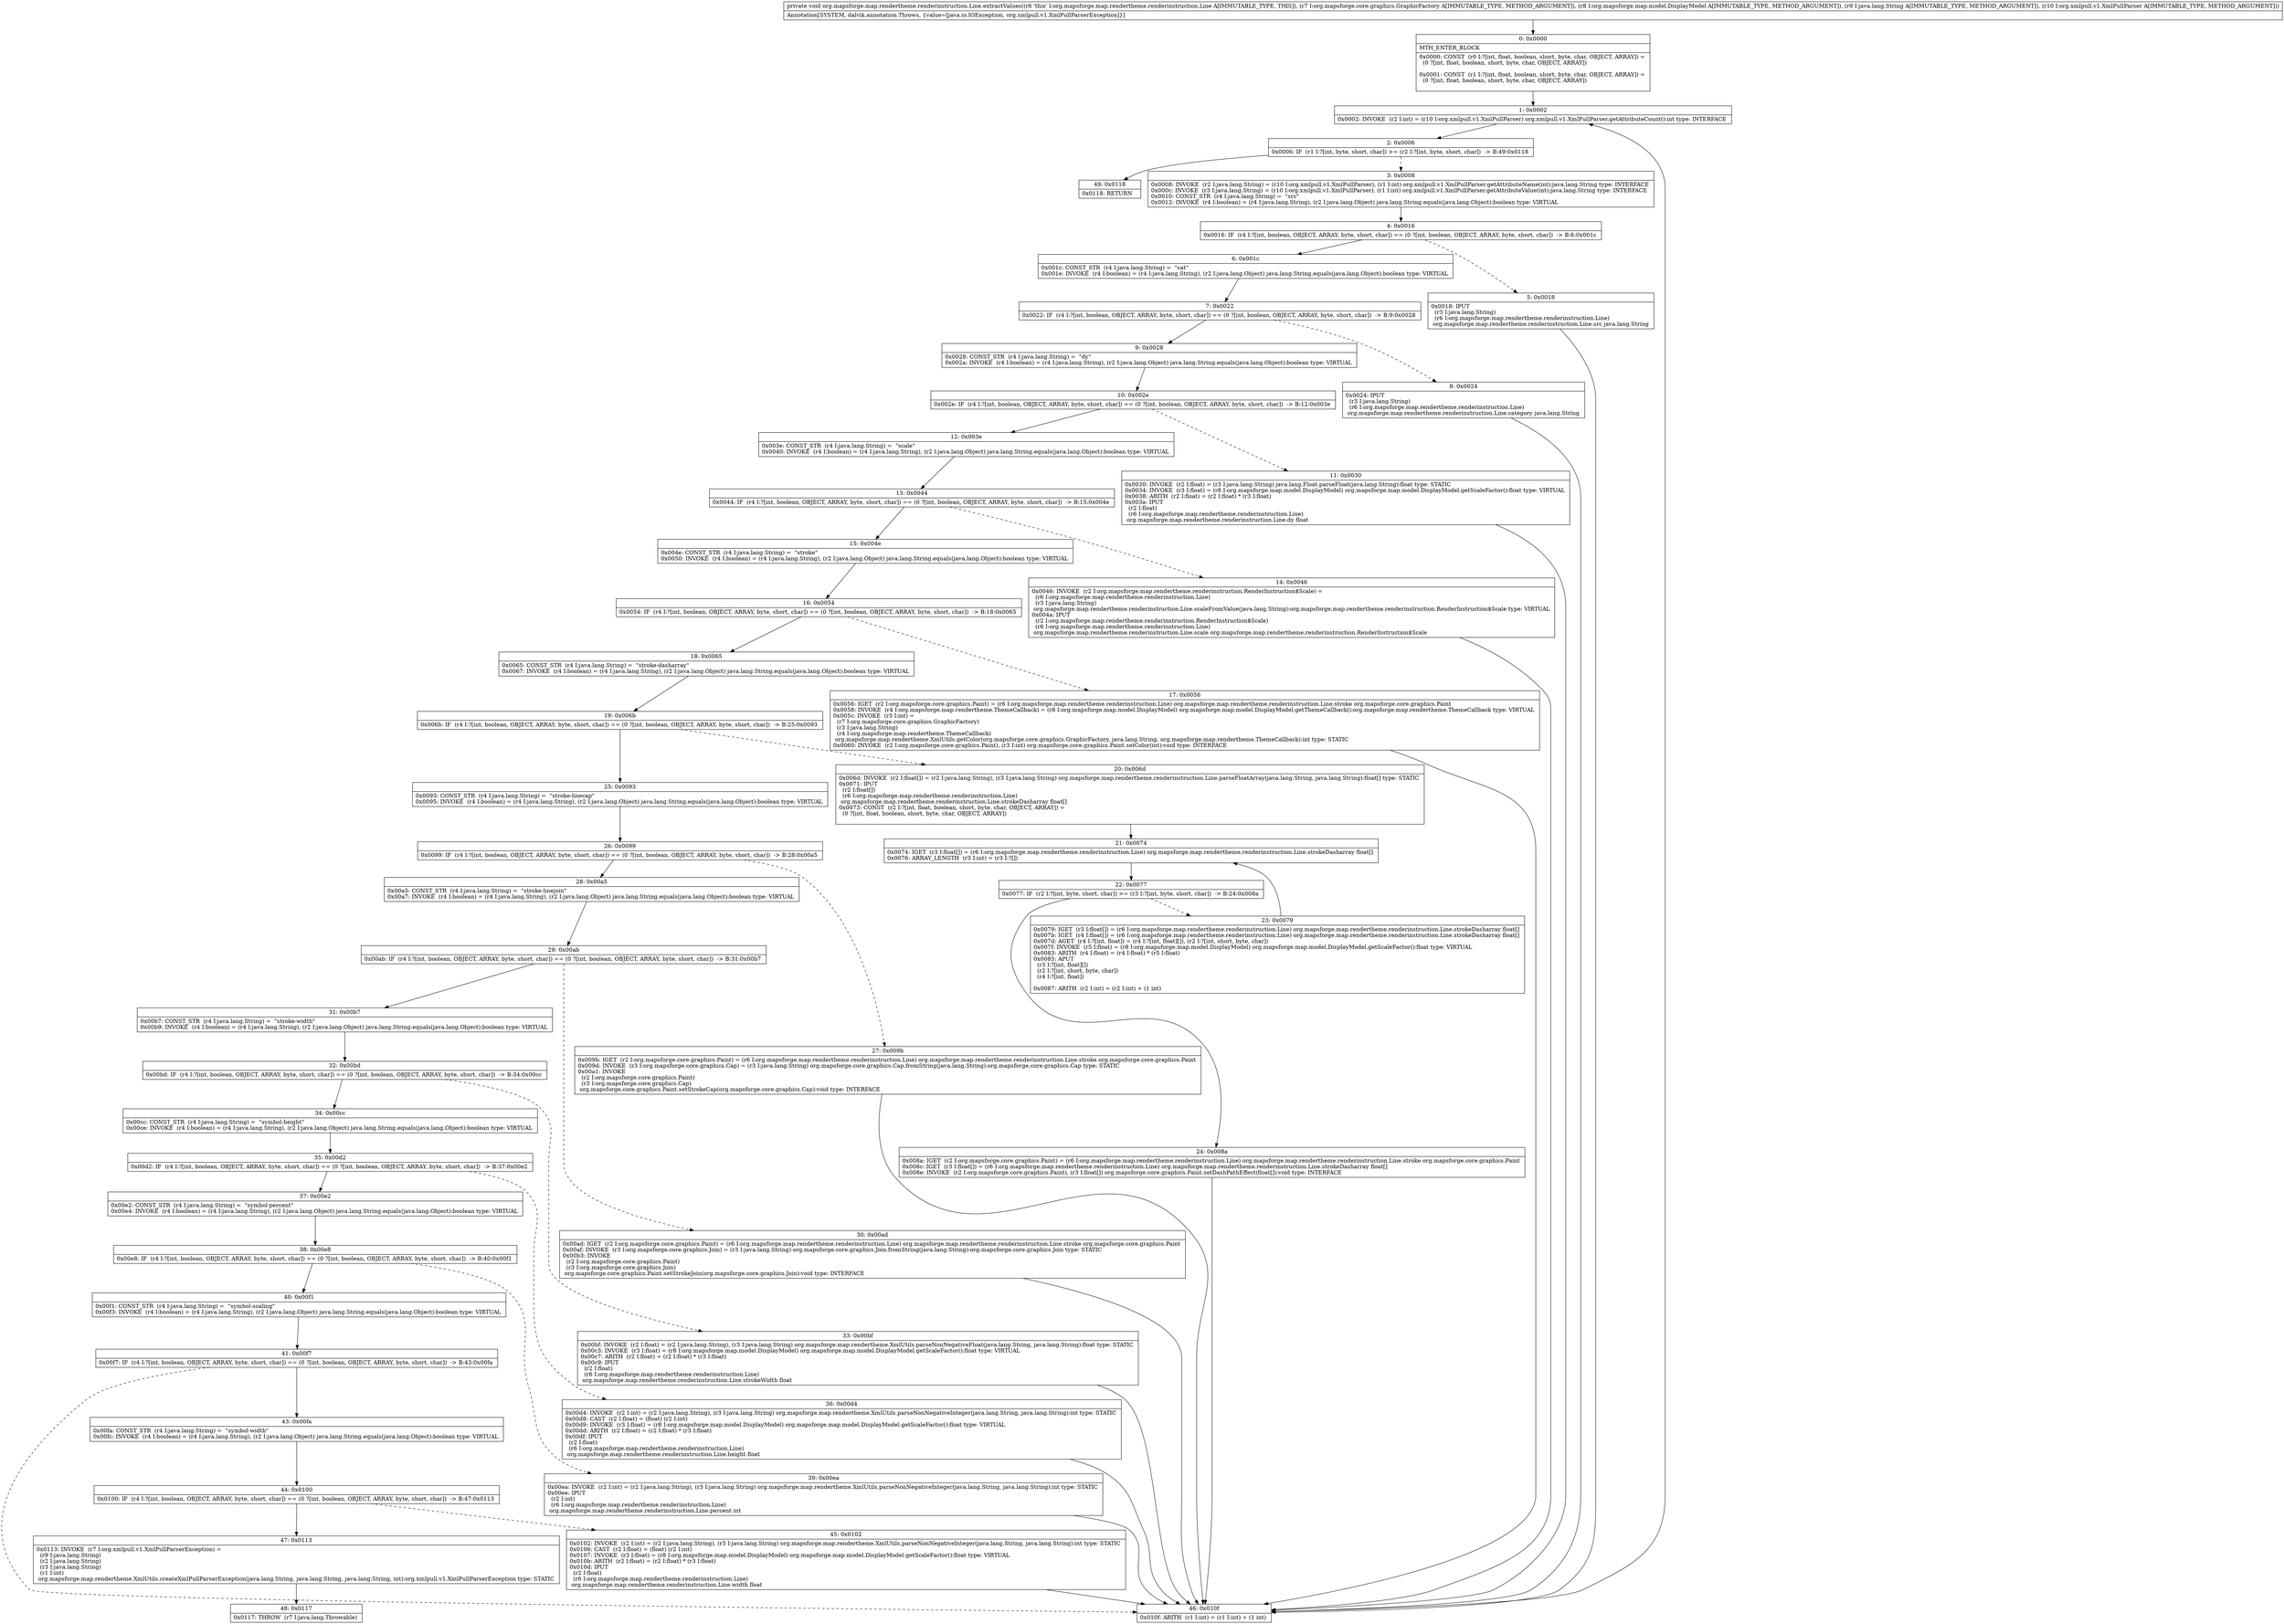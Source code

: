 digraph "CFG fororg.mapsforge.map.rendertheme.renderinstruction.Line.extractValues(Lorg\/mapsforge\/core\/graphics\/GraphicFactory;Lorg\/mapsforge\/map\/model\/DisplayModel;Ljava\/lang\/String;Lorg\/xmlpull\/v1\/XmlPullParser;)V" {
Node_0 [shape=record,label="{0\:\ 0x0000|MTH_ENTER_BLOCK\l|0x0000: CONST  (r0 I:?[int, float, boolean, short, byte, char, OBJECT, ARRAY]) = \l  (0 ?[int, float, boolean, short, byte, char, OBJECT, ARRAY])\l \l0x0001: CONST  (r1 I:?[int, float, boolean, short, byte, char, OBJECT, ARRAY]) = \l  (0 ?[int, float, boolean, short, byte, char, OBJECT, ARRAY])\l \l}"];
Node_1 [shape=record,label="{1\:\ 0x0002|0x0002: INVOKE  (r2 I:int) = (r10 I:org.xmlpull.v1.XmlPullParser) org.xmlpull.v1.XmlPullParser.getAttributeCount():int type: INTERFACE \l}"];
Node_2 [shape=record,label="{2\:\ 0x0006|0x0006: IF  (r1 I:?[int, byte, short, char]) \>= (r2 I:?[int, byte, short, char])  \-\> B:49:0x0118 \l}"];
Node_3 [shape=record,label="{3\:\ 0x0008|0x0008: INVOKE  (r2 I:java.lang.String) = (r10 I:org.xmlpull.v1.XmlPullParser), (r1 I:int) org.xmlpull.v1.XmlPullParser.getAttributeName(int):java.lang.String type: INTERFACE \l0x000c: INVOKE  (r3 I:java.lang.String) = (r10 I:org.xmlpull.v1.XmlPullParser), (r1 I:int) org.xmlpull.v1.XmlPullParser.getAttributeValue(int):java.lang.String type: INTERFACE \l0x0010: CONST_STR  (r4 I:java.lang.String) =  \"src\" \l0x0012: INVOKE  (r4 I:boolean) = (r4 I:java.lang.String), (r2 I:java.lang.Object) java.lang.String.equals(java.lang.Object):boolean type: VIRTUAL \l}"];
Node_4 [shape=record,label="{4\:\ 0x0016|0x0016: IF  (r4 I:?[int, boolean, OBJECT, ARRAY, byte, short, char]) == (0 ?[int, boolean, OBJECT, ARRAY, byte, short, char])  \-\> B:6:0x001c \l}"];
Node_5 [shape=record,label="{5\:\ 0x0018|0x0018: IPUT  \l  (r3 I:java.lang.String)\l  (r6 I:org.mapsforge.map.rendertheme.renderinstruction.Line)\l org.mapsforge.map.rendertheme.renderinstruction.Line.src java.lang.String \l}"];
Node_6 [shape=record,label="{6\:\ 0x001c|0x001c: CONST_STR  (r4 I:java.lang.String) =  \"cat\" \l0x001e: INVOKE  (r4 I:boolean) = (r4 I:java.lang.String), (r2 I:java.lang.Object) java.lang.String.equals(java.lang.Object):boolean type: VIRTUAL \l}"];
Node_7 [shape=record,label="{7\:\ 0x0022|0x0022: IF  (r4 I:?[int, boolean, OBJECT, ARRAY, byte, short, char]) == (0 ?[int, boolean, OBJECT, ARRAY, byte, short, char])  \-\> B:9:0x0028 \l}"];
Node_8 [shape=record,label="{8\:\ 0x0024|0x0024: IPUT  \l  (r3 I:java.lang.String)\l  (r6 I:org.mapsforge.map.rendertheme.renderinstruction.Line)\l org.mapsforge.map.rendertheme.renderinstruction.Line.category java.lang.String \l}"];
Node_9 [shape=record,label="{9\:\ 0x0028|0x0028: CONST_STR  (r4 I:java.lang.String) =  \"dy\" \l0x002a: INVOKE  (r4 I:boolean) = (r4 I:java.lang.String), (r2 I:java.lang.Object) java.lang.String.equals(java.lang.Object):boolean type: VIRTUAL \l}"];
Node_10 [shape=record,label="{10\:\ 0x002e|0x002e: IF  (r4 I:?[int, boolean, OBJECT, ARRAY, byte, short, char]) == (0 ?[int, boolean, OBJECT, ARRAY, byte, short, char])  \-\> B:12:0x003e \l}"];
Node_11 [shape=record,label="{11\:\ 0x0030|0x0030: INVOKE  (r2 I:float) = (r3 I:java.lang.String) java.lang.Float.parseFloat(java.lang.String):float type: STATIC \l0x0034: INVOKE  (r3 I:float) = (r8 I:org.mapsforge.map.model.DisplayModel) org.mapsforge.map.model.DisplayModel.getScaleFactor():float type: VIRTUAL \l0x0038: ARITH  (r2 I:float) = (r2 I:float) * (r3 I:float) \l0x003a: IPUT  \l  (r2 I:float)\l  (r6 I:org.mapsforge.map.rendertheme.renderinstruction.Line)\l org.mapsforge.map.rendertheme.renderinstruction.Line.dy float \l}"];
Node_12 [shape=record,label="{12\:\ 0x003e|0x003e: CONST_STR  (r4 I:java.lang.String) =  \"scale\" \l0x0040: INVOKE  (r4 I:boolean) = (r4 I:java.lang.String), (r2 I:java.lang.Object) java.lang.String.equals(java.lang.Object):boolean type: VIRTUAL \l}"];
Node_13 [shape=record,label="{13\:\ 0x0044|0x0044: IF  (r4 I:?[int, boolean, OBJECT, ARRAY, byte, short, char]) == (0 ?[int, boolean, OBJECT, ARRAY, byte, short, char])  \-\> B:15:0x004e \l}"];
Node_14 [shape=record,label="{14\:\ 0x0046|0x0046: INVOKE  (r2 I:org.mapsforge.map.rendertheme.renderinstruction.RenderInstruction$Scale) = \l  (r6 I:org.mapsforge.map.rendertheme.renderinstruction.Line)\l  (r3 I:java.lang.String)\l org.mapsforge.map.rendertheme.renderinstruction.Line.scaleFromValue(java.lang.String):org.mapsforge.map.rendertheme.renderinstruction.RenderInstruction$Scale type: VIRTUAL \l0x004a: IPUT  \l  (r2 I:org.mapsforge.map.rendertheme.renderinstruction.RenderInstruction$Scale)\l  (r6 I:org.mapsforge.map.rendertheme.renderinstruction.Line)\l org.mapsforge.map.rendertheme.renderinstruction.Line.scale org.mapsforge.map.rendertheme.renderinstruction.RenderInstruction$Scale \l}"];
Node_15 [shape=record,label="{15\:\ 0x004e|0x004e: CONST_STR  (r4 I:java.lang.String) =  \"stroke\" \l0x0050: INVOKE  (r4 I:boolean) = (r4 I:java.lang.String), (r2 I:java.lang.Object) java.lang.String.equals(java.lang.Object):boolean type: VIRTUAL \l}"];
Node_16 [shape=record,label="{16\:\ 0x0054|0x0054: IF  (r4 I:?[int, boolean, OBJECT, ARRAY, byte, short, char]) == (0 ?[int, boolean, OBJECT, ARRAY, byte, short, char])  \-\> B:18:0x0065 \l}"];
Node_17 [shape=record,label="{17\:\ 0x0056|0x0056: IGET  (r2 I:org.mapsforge.core.graphics.Paint) = (r6 I:org.mapsforge.map.rendertheme.renderinstruction.Line) org.mapsforge.map.rendertheme.renderinstruction.Line.stroke org.mapsforge.core.graphics.Paint \l0x0058: INVOKE  (r4 I:org.mapsforge.map.rendertheme.ThemeCallback) = (r8 I:org.mapsforge.map.model.DisplayModel) org.mapsforge.map.model.DisplayModel.getThemeCallback():org.mapsforge.map.rendertheme.ThemeCallback type: VIRTUAL \l0x005c: INVOKE  (r3 I:int) = \l  (r7 I:org.mapsforge.core.graphics.GraphicFactory)\l  (r3 I:java.lang.String)\l  (r4 I:org.mapsforge.map.rendertheme.ThemeCallback)\l org.mapsforge.map.rendertheme.XmlUtils.getColor(org.mapsforge.core.graphics.GraphicFactory, java.lang.String, org.mapsforge.map.rendertheme.ThemeCallback):int type: STATIC \l0x0060: INVOKE  (r2 I:org.mapsforge.core.graphics.Paint), (r3 I:int) org.mapsforge.core.graphics.Paint.setColor(int):void type: INTERFACE \l}"];
Node_18 [shape=record,label="{18\:\ 0x0065|0x0065: CONST_STR  (r4 I:java.lang.String) =  \"stroke\-dasharray\" \l0x0067: INVOKE  (r4 I:boolean) = (r4 I:java.lang.String), (r2 I:java.lang.Object) java.lang.String.equals(java.lang.Object):boolean type: VIRTUAL \l}"];
Node_19 [shape=record,label="{19\:\ 0x006b|0x006b: IF  (r4 I:?[int, boolean, OBJECT, ARRAY, byte, short, char]) == (0 ?[int, boolean, OBJECT, ARRAY, byte, short, char])  \-\> B:25:0x0093 \l}"];
Node_20 [shape=record,label="{20\:\ 0x006d|0x006d: INVOKE  (r2 I:float[]) = (r2 I:java.lang.String), (r3 I:java.lang.String) org.mapsforge.map.rendertheme.renderinstruction.Line.parseFloatArray(java.lang.String, java.lang.String):float[] type: STATIC \l0x0071: IPUT  \l  (r2 I:float[])\l  (r6 I:org.mapsforge.map.rendertheme.renderinstruction.Line)\l org.mapsforge.map.rendertheme.renderinstruction.Line.strokeDasharray float[] \l0x0073: CONST  (r2 I:?[int, float, boolean, short, byte, char, OBJECT, ARRAY]) = \l  (0 ?[int, float, boolean, short, byte, char, OBJECT, ARRAY])\l \l}"];
Node_21 [shape=record,label="{21\:\ 0x0074|0x0074: IGET  (r3 I:float[]) = (r6 I:org.mapsforge.map.rendertheme.renderinstruction.Line) org.mapsforge.map.rendertheme.renderinstruction.Line.strokeDasharray float[] \l0x0076: ARRAY_LENGTH  (r3 I:int) = (r3 I:?[]) \l}"];
Node_22 [shape=record,label="{22\:\ 0x0077|0x0077: IF  (r2 I:?[int, byte, short, char]) \>= (r3 I:?[int, byte, short, char])  \-\> B:24:0x008a \l}"];
Node_23 [shape=record,label="{23\:\ 0x0079|0x0079: IGET  (r3 I:float[]) = (r6 I:org.mapsforge.map.rendertheme.renderinstruction.Line) org.mapsforge.map.rendertheme.renderinstruction.Line.strokeDasharray float[] \l0x007b: IGET  (r4 I:float[]) = (r6 I:org.mapsforge.map.rendertheme.renderinstruction.Line) org.mapsforge.map.rendertheme.renderinstruction.Line.strokeDasharray float[] \l0x007d: AGET  (r4 I:?[int, float]) = (r4 I:?[int, float][]), (r2 I:?[int, short, byte, char]) \l0x007f: INVOKE  (r5 I:float) = (r8 I:org.mapsforge.map.model.DisplayModel) org.mapsforge.map.model.DisplayModel.getScaleFactor():float type: VIRTUAL \l0x0083: ARITH  (r4 I:float) = (r4 I:float) * (r5 I:float) \l0x0085: APUT  \l  (r3 I:?[int, float][])\l  (r2 I:?[int, short, byte, char])\l  (r4 I:?[int, float])\l \l0x0087: ARITH  (r2 I:int) = (r2 I:int) + (1 int) \l}"];
Node_24 [shape=record,label="{24\:\ 0x008a|0x008a: IGET  (r2 I:org.mapsforge.core.graphics.Paint) = (r6 I:org.mapsforge.map.rendertheme.renderinstruction.Line) org.mapsforge.map.rendertheme.renderinstruction.Line.stroke org.mapsforge.core.graphics.Paint \l0x008c: IGET  (r3 I:float[]) = (r6 I:org.mapsforge.map.rendertheme.renderinstruction.Line) org.mapsforge.map.rendertheme.renderinstruction.Line.strokeDasharray float[] \l0x008e: INVOKE  (r2 I:org.mapsforge.core.graphics.Paint), (r3 I:float[]) org.mapsforge.core.graphics.Paint.setDashPathEffect(float[]):void type: INTERFACE \l}"];
Node_25 [shape=record,label="{25\:\ 0x0093|0x0093: CONST_STR  (r4 I:java.lang.String) =  \"stroke\-linecap\" \l0x0095: INVOKE  (r4 I:boolean) = (r4 I:java.lang.String), (r2 I:java.lang.Object) java.lang.String.equals(java.lang.Object):boolean type: VIRTUAL \l}"];
Node_26 [shape=record,label="{26\:\ 0x0099|0x0099: IF  (r4 I:?[int, boolean, OBJECT, ARRAY, byte, short, char]) == (0 ?[int, boolean, OBJECT, ARRAY, byte, short, char])  \-\> B:28:0x00a5 \l}"];
Node_27 [shape=record,label="{27\:\ 0x009b|0x009b: IGET  (r2 I:org.mapsforge.core.graphics.Paint) = (r6 I:org.mapsforge.map.rendertheme.renderinstruction.Line) org.mapsforge.map.rendertheme.renderinstruction.Line.stroke org.mapsforge.core.graphics.Paint \l0x009d: INVOKE  (r3 I:org.mapsforge.core.graphics.Cap) = (r3 I:java.lang.String) org.mapsforge.core.graphics.Cap.fromString(java.lang.String):org.mapsforge.core.graphics.Cap type: STATIC \l0x00a1: INVOKE  \l  (r2 I:org.mapsforge.core.graphics.Paint)\l  (r3 I:org.mapsforge.core.graphics.Cap)\l org.mapsforge.core.graphics.Paint.setStrokeCap(org.mapsforge.core.graphics.Cap):void type: INTERFACE \l}"];
Node_28 [shape=record,label="{28\:\ 0x00a5|0x00a5: CONST_STR  (r4 I:java.lang.String) =  \"stroke\-linejoin\" \l0x00a7: INVOKE  (r4 I:boolean) = (r4 I:java.lang.String), (r2 I:java.lang.Object) java.lang.String.equals(java.lang.Object):boolean type: VIRTUAL \l}"];
Node_29 [shape=record,label="{29\:\ 0x00ab|0x00ab: IF  (r4 I:?[int, boolean, OBJECT, ARRAY, byte, short, char]) == (0 ?[int, boolean, OBJECT, ARRAY, byte, short, char])  \-\> B:31:0x00b7 \l}"];
Node_30 [shape=record,label="{30\:\ 0x00ad|0x00ad: IGET  (r2 I:org.mapsforge.core.graphics.Paint) = (r6 I:org.mapsforge.map.rendertheme.renderinstruction.Line) org.mapsforge.map.rendertheme.renderinstruction.Line.stroke org.mapsforge.core.graphics.Paint \l0x00af: INVOKE  (r3 I:org.mapsforge.core.graphics.Join) = (r3 I:java.lang.String) org.mapsforge.core.graphics.Join.fromString(java.lang.String):org.mapsforge.core.graphics.Join type: STATIC \l0x00b3: INVOKE  \l  (r2 I:org.mapsforge.core.graphics.Paint)\l  (r3 I:org.mapsforge.core.graphics.Join)\l org.mapsforge.core.graphics.Paint.setStrokeJoin(org.mapsforge.core.graphics.Join):void type: INTERFACE \l}"];
Node_31 [shape=record,label="{31\:\ 0x00b7|0x00b7: CONST_STR  (r4 I:java.lang.String) =  \"stroke\-width\" \l0x00b9: INVOKE  (r4 I:boolean) = (r4 I:java.lang.String), (r2 I:java.lang.Object) java.lang.String.equals(java.lang.Object):boolean type: VIRTUAL \l}"];
Node_32 [shape=record,label="{32\:\ 0x00bd|0x00bd: IF  (r4 I:?[int, boolean, OBJECT, ARRAY, byte, short, char]) == (0 ?[int, boolean, OBJECT, ARRAY, byte, short, char])  \-\> B:34:0x00cc \l}"];
Node_33 [shape=record,label="{33\:\ 0x00bf|0x00bf: INVOKE  (r2 I:float) = (r2 I:java.lang.String), (r3 I:java.lang.String) org.mapsforge.map.rendertheme.XmlUtils.parseNonNegativeFloat(java.lang.String, java.lang.String):float type: STATIC \l0x00c3: INVOKE  (r3 I:float) = (r8 I:org.mapsforge.map.model.DisplayModel) org.mapsforge.map.model.DisplayModel.getScaleFactor():float type: VIRTUAL \l0x00c7: ARITH  (r2 I:float) = (r2 I:float) * (r3 I:float) \l0x00c9: IPUT  \l  (r2 I:float)\l  (r6 I:org.mapsforge.map.rendertheme.renderinstruction.Line)\l org.mapsforge.map.rendertheme.renderinstruction.Line.strokeWidth float \l}"];
Node_34 [shape=record,label="{34\:\ 0x00cc|0x00cc: CONST_STR  (r4 I:java.lang.String) =  \"symbol\-height\" \l0x00ce: INVOKE  (r4 I:boolean) = (r4 I:java.lang.String), (r2 I:java.lang.Object) java.lang.String.equals(java.lang.Object):boolean type: VIRTUAL \l}"];
Node_35 [shape=record,label="{35\:\ 0x00d2|0x00d2: IF  (r4 I:?[int, boolean, OBJECT, ARRAY, byte, short, char]) == (0 ?[int, boolean, OBJECT, ARRAY, byte, short, char])  \-\> B:37:0x00e2 \l}"];
Node_36 [shape=record,label="{36\:\ 0x00d4|0x00d4: INVOKE  (r2 I:int) = (r2 I:java.lang.String), (r3 I:java.lang.String) org.mapsforge.map.rendertheme.XmlUtils.parseNonNegativeInteger(java.lang.String, java.lang.String):int type: STATIC \l0x00d8: CAST  (r2 I:float) = (float) (r2 I:int) \l0x00d9: INVOKE  (r3 I:float) = (r8 I:org.mapsforge.map.model.DisplayModel) org.mapsforge.map.model.DisplayModel.getScaleFactor():float type: VIRTUAL \l0x00dd: ARITH  (r2 I:float) = (r2 I:float) * (r3 I:float) \l0x00df: IPUT  \l  (r2 I:float)\l  (r6 I:org.mapsforge.map.rendertheme.renderinstruction.Line)\l org.mapsforge.map.rendertheme.renderinstruction.Line.height float \l}"];
Node_37 [shape=record,label="{37\:\ 0x00e2|0x00e2: CONST_STR  (r4 I:java.lang.String) =  \"symbol\-percent\" \l0x00e4: INVOKE  (r4 I:boolean) = (r4 I:java.lang.String), (r2 I:java.lang.Object) java.lang.String.equals(java.lang.Object):boolean type: VIRTUAL \l}"];
Node_38 [shape=record,label="{38\:\ 0x00e8|0x00e8: IF  (r4 I:?[int, boolean, OBJECT, ARRAY, byte, short, char]) == (0 ?[int, boolean, OBJECT, ARRAY, byte, short, char])  \-\> B:40:0x00f1 \l}"];
Node_39 [shape=record,label="{39\:\ 0x00ea|0x00ea: INVOKE  (r2 I:int) = (r2 I:java.lang.String), (r3 I:java.lang.String) org.mapsforge.map.rendertheme.XmlUtils.parseNonNegativeInteger(java.lang.String, java.lang.String):int type: STATIC \l0x00ee: IPUT  \l  (r2 I:int)\l  (r6 I:org.mapsforge.map.rendertheme.renderinstruction.Line)\l org.mapsforge.map.rendertheme.renderinstruction.Line.percent int \l}"];
Node_40 [shape=record,label="{40\:\ 0x00f1|0x00f1: CONST_STR  (r4 I:java.lang.String) =  \"symbol\-scaling\" \l0x00f3: INVOKE  (r4 I:boolean) = (r4 I:java.lang.String), (r2 I:java.lang.Object) java.lang.String.equals(java.lang.Object):boolean type: VIRTUAL \l}"];
Node_41 [shape=record,label="{41\:\ 0x00f7|0x00f7: IF  (r4 I:?[int, boolean, OBJECT, ARRAY, byte, short, char]) == (0 ?[int, boolean, OBJECT, ARRAY, byte, short, char])  \-\> B:43:0x00fa \l}"];
Node_43 [shape=record,label="{43\:\ 0x00fa|0x00fa: CONST_STR  (r4 I:java.lang.String) =  \"symbol\-width\" \l0x00fc: INVOKE  (r4 I:boolean) = (r4 I:java.lang.String), (r2 I:java.lang.Object) java.lang.String.equals(java.lang.Object):boolean type: VIRTUAL \l}"];
Node_44 [shape=record,label="{44\:\ 0x0100|0x0100: IF  (r4 I:?[int, boolean, OBJECT, ARRAY, byte, short, char]) == (0 ?[int, boolean, OBJECT, ARRAY, byte, short, char])  \-\> B:47:0x0113 \l}"];
Node_45 [shape=record,label="{45\:\ 0x0102|0x0102: INVOKE  (r2 I:int) = (r2 I:java.lang.String), (r3 I:java.lang.String) org.mapsforge.map.rendertheme.XmlUtils.parseNonNegativeInteger(java.lang.String, java.lang.String):int type: STATIC \l0x0106: CAST  (r2 I:float) = (float) (r2 I:int) \l0x0107: INVOKE  (r3 I:float) = (r8 I:org.mapsforge.map.model.DisplayModel) org.mapsforge.map.model.DisplayModel.getScaleFactor():float type: VIRTUAL \l0x010b: ARITH  (r2 I:float) = (r2 I:float) * (r3 I:float) \l0x010d: IPUT  \l  (r2 I:float)\l  (r6 I:org.mapsforge.map.rendertheme.renderinstruction.Line)\l org.mapsforge.map.rendertheme.renderinstruction.Line.width float \l}"];
Node_46 [shape=record,label="{46\:\ 0x010f|0x010f: ARITH  (r1 I:int) = (r1 I:int) + (1 int) \l}"];
Node_47 [shape=record,label="{47\:\ 0x0113|0x0113: INVOKE  (r7 I:org.xmlpull.v1.XmlPullParserException) = \l  (r9 I:java.lang.String)\l  (r2 I:java.lang.String)\l  (r3 I:java.lang.String)\l  (r1 I:int)\l org.mapsforge.map.rendertheme.XmlUtils.createXmlPullParserException(java.lang.String, java.lang.String, java.lang.String, int):org.xmlpull.v1.XmlPullParserException type: STATIC \l}"];
Node_48 [shape=record,label="{48\:\ 0x0117|0x0117: THROW  (r7 I:java.lang.Throwable) \l}"];
Node_49 [shape=record,label="{49\:\ 0x0118|0x0118: RETURN   \l}"];
MethodNode[shape=record,label="{private void org.mapsforge.map.rendertheme.renderinstruction.Line.extractValues((r6 'this' I:org.mapsforge.map.rendertheme.renderinstruction.Line A[IMMUTABLE_TYPE, THIS]), (r7 I:org.mapsforge.core.graphics.GraphicFactory A[IMMUTABLE_TYPE, METHOD_ARGUMENT]), (r8 I:org.mapsforge.map.model.DisplayModel A[IMMUTABLE_TYPE, METHOD_ARGUMENT]), (r9 I:java.lang.String A[IMMUTABLE_TYPE, METHOD_ARGUMENT]), (r10 I:org.xmlpull.v1.XmlPullParser A[IMMUTABLE_TYPE, METHOD_ARGUMENT]))  | Annotation[SYSTEM, dalvik.annotation.Throws, \{value=[java.io.IOException, org.xmlpull.v1.XmlPullParserException]\}]\l}"];
MethodNode -> Node_0;
Node_0 -> Node_1;
Node_1 -> Node_2;
Node_2 -> Node_3[style=dashed];
Node_2 -> Node_49;
Node_3 -> Node_4;
Node_4 -> Node_5[style=dashed];
Node_4 -> Node_6;
Node_5 -> Node_46;
Node_6 -> Node_7;
Node_7 -> Node_8[style=dashed];
Node_7 -> Node_9;
Node_8 -> Node_46;
Node_9 -> Node_10;
Node_10 -> Node_11[style=dashed];
Node_10 -> Node_12;
Node_11 -> Node_46;
Node_12 -> Node_13;
Node_13 -> Node_14[style=dashed];
Node_13 -> Node_15;
Node_14 -> Node_46;
Node_15 -> Node_16;
Node_16 -> Node_17[style=dashed];
Node_16 -> Node_18;
Node_17 -> Node_46;
Node_18 -> Node_19;
Node_19 -> Node_20[style=dashed];
Node_19 -> Node_25;
Node_20 -> Node_21;
Node_21 -> Node_22;
Node_22 -> Node_23[style=dashed];
Node_22 -> Node_24;
Node_23 -> Node_21;
Node_24 -> Node_46;
Node_25 -> Node_26;
Node_26 -> Node_27[style=dashed];
Node_26 -> Node_28;
Node_27 -> Node_46;
Node_28 -> Node_29;
Node_29 -> Node_30[style=dashed];
Node_29 -> Node_31;
Node_30 -> Node_46;
Node_31 -> Node_32;
Node_32 -> Node_33[style=dashed];
Node_32 -> Node_34;
Node_33 -> Node_46;
Node_34 -> Node_35;
Node_35 -> Node_36[style=dashed];
Node_35 -> Node_37;
Node_36 -> Node_46;
Node_37 -> Node_38;
Node_38 -> Node_39[style=dashed];
Node_38 -> Node_40;
Node_39 -> Node_46;
Node_40 -> Node_41;
Node_41 -> Node_43;
Node_41 -> Node_46[style=dashed];
Node_43 -> Node_44;
Node_44 -> Node_45[style=dashed];
Node_44 -> Node_47;
Node_45 -> Node_46;
Node_46 -> Node_1;
Node_47 -> Node_48;
}

